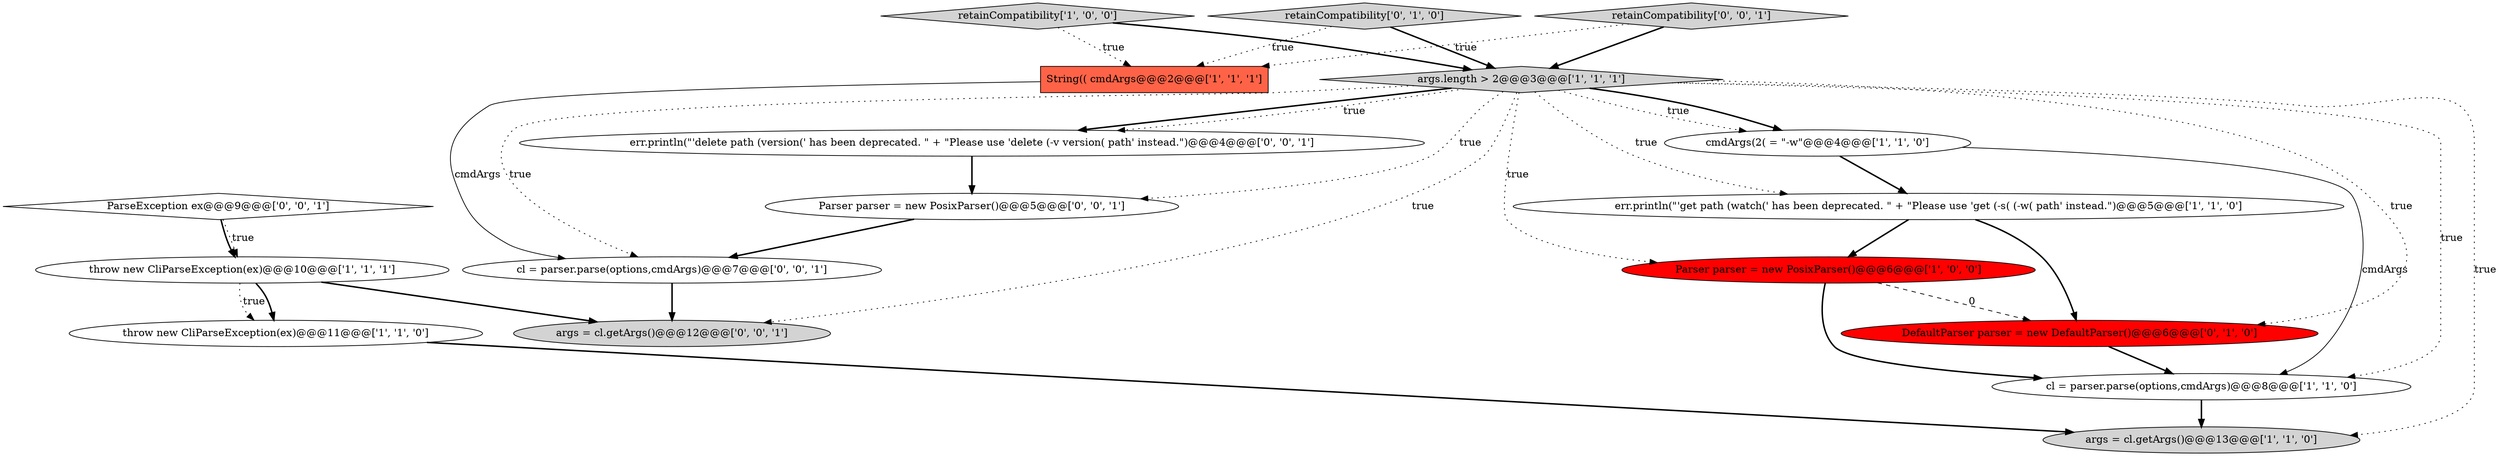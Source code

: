 digraph {
4 [style = filled, label = "String(( cmdArgs@@@2@@@['1', '1', '1']", fillcolor = tomato, shape = box image = "AAA0AAABBB1BBB"];
6 [style = filled, label = "cl = parser.parse(options,cmdArgs)@@@8@@@['1', '1', '0']", fillcolor = white, shape = ellipse image = "AAA0AAABBB1BBB"];
15 [style = filled, label = "err.println(\"'delete path (version(' has been deprecated. \" + \"Please use 'delete (-v version( path' instead.\")@@@4@@@['0', '0', '1']", fillcolor = white, shape = ellipse image = "AAA0AAABBB3BBB"];
1 [style = filled, label = "throw new CliParseException(ex)@@@11@@@['1', '1', '0']", fillcolor = white, shape = ellipse image = "AAA0AAABBB1BBB"];
10 [style = filled, label = "retainCompatibility['0', '1', '0']", fillcolor = lightgray, shape = diamond image = "AAA0AAABBB2BBB"];
5 [style = filled, label = "throw new CliParseException(ex)@@@10@@@['1', '1', '1']", fillcolor = white, shape = ellipse image = "AAA0AAABBB1BBB"];
17 [style = filled, label = "args = cl.getArgs()@@@12@@@['0', '0', '1']", fillcolor = lightgray, shape = ellipse image = "AAA0AAABBB3BBB"];
7 [style = filled, label = "retainCompatibility['1', '0', '0']", fillcolor = lightgray, shape = diamond image = "AAA0AAABBB1BBB"];
2 [style = filled, label = "err.println(\"'get path (watch(' has been deprecated. \" + \"Please use 'get (-s( (-w( path' instead.\")@@@5@@@['1', '1', '0']", fillcolor = white, shape = ellipse image = "AAA0AAABBB1BBB"];
16 [style = filled, label = "retainCompatibility['0', '0', '1']", fillcolor = lightgray, shape = diamond image = "AAA0AAABBB3BBB"];
12 [style = filled, label = "ParseException ex@@@9@@@['0', '0', '1']", fillcolor = white, shape = diamond image = "AAA0AAABBB3BBB"];
0 [style = filled, label = "cmdArgs(2( = \"-w\"@@@4@@@['1', '1', '0']", fillcolor = white, shape = ellipse image = "AAA0AAABBB1BBB"];
9 [style = filled, label = "Parser parser = new PosixParser()@@@6@@@['1', '0', '0']", fillcolor = red, shape = ellipse image = "AAA1AAABBB1BBB"];
14 [style = filled, label = "cl = parser.parse(options,cmdArgs)@@@7@@@['0', '0', '1']", fillcolor = white, shape = ellipse image = "AAA0AAABBB3BBB"];
13 [style = filled, label = "Parser parser = new PosixParser()@@@5@@@['0', '0', '1']", fillcolor = white, shape = ellipse image = "AAA0AAABBB3BBB"];
11 [style = filled, label = "DefaultParser parser = new DefaultParser()@@@6@@@['0', '1', '0']", fillcolor = red, shape = ellipse image = "AAA1AAABBB2BBB"];
8 [style = filled, label = "args.length > 2@@@3@@@['1', '1', '1']", fillcolor = lightgray, shape = diamond image = "AAA0AAABBB1BBB"];
3 [style = filled, label = "args = cl.getArgs()@@@13@@@['1', '1', '0']", fillcolor = lightgray, shape = ellipse image = "AAA0AAABBB1BBB"];
6->3 [style = bold, label=""];
15->13 [style = bold, label=""];
8->15 [style = bold, label=""];
12->5 [style = bold, label=""];
16->8 [style = bold, label=""];
8->2 [style = dotted, label="true"];
5->1 [style = dotted, label="true"];
0->2 [style = bold, label=""];
8->17 [style = dotted, label="true"];
11->6 [style = bold, label=""];
1->3 [style = bold, label=""];
8->15 [style = dotted, label="true"];
14->17 [style = bold, label=""];
2->9 [style = bold, label=""];
16->4 [style = dotted, label="true"];
7->8 [style = bold, label=""];
5->17 [style = bold, label=""];
8->3 [style = dotted, label="true"];
9->6 [style = bold, label=""];
8->0 [style = bold, label=""];
5->1 [style = bold, label=""];
8->6 [style = dotted, label="true"];
10->8 [style = bold, label=""];
12->5 [style = dotted, label="true"];
0->6 [style = solid, label="cmdArgs"];
8->14 [style = dotted, label="true"];
7->4 [style = dotted, label="true"];
8->11 [style = dotted, label="true"];
9->11 [style = dashed, label="0"];
8->0 [style = dotted, label="true"];
8->13 [style = dotted, label="true"];
8->9 [style = dotted, label="true"];
10->4 [style = dotted, label="true"];
13->14 [style = bold, label=""];
2->11 [style = bold, label=""];
4->14 [style = solid, label="cmdArgs"];
}
